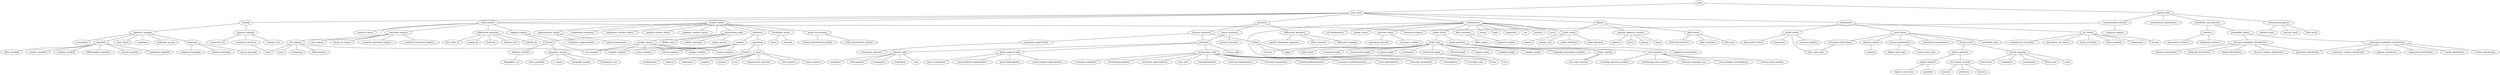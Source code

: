graph math_map {
    //node [shape=circle];
    //нулевой уровень
    math [label="math"];

    //первый уровень
    pure_math;
    applied_math;

    //второй уровень, чистая математика
    foundations;
    number_theory;
    algebra;
    combinatorics;
    geometry;
    topology;
    math_analysis;

    //второй уровень, прикладная математика
    probability_and_statistics;
    computational_sciences;
    mathematical_physics;
    mathematical_optimization;
    
    //третий уровень, основы
    proof_theory;
    model_theory;
    set_theory;

    //третий уровень, теория чисел 
    arithmetic;
    number_theory;

    //третий уровень, алгебра
    order_theory;
    general_algebraic_systems;
    field_theory; 

    //третий уровень, комбинаторика
    combinatorics;
    partition_theory;
    graph_theory;
    finite_geometry;
    order_theory;

    //третий уровень, геометрия
    сonvex_geometry;
    discrete_geometry;
    differential_geometry;

    //третий уровень,топология
    general_topology;
    algebraic_topology;

    //третий уровень, матан 
    real_analysis;
	complex_analysis;
	functional_analysis;
	differential_equations;


    //третий уровень, тервер и матстат
    probability_theory;
    statistics;

    //третий уровень, вычисления
    numerical_analysis;
    computer_algebra;

    //третий уровень, физика
    classical_mech;
    particle_mech;
    fluid_mech;


    //четвертый уровень, теория доказательств 
    structural_proof_theory;
    ordinal_analysis;
	reverse_mathematics;
	functional_interpretations;
	formal_proof;

    //четвертый уровень, теория модели
    universal_algebra;
    finite_model_theory;
	first_order_logic;
	categoricity;

    //четвертый уровень, теория множеств
    combinatorial_set_theory;
    descriptive_set_theory;
	fuzzy_set_theory;
	large_cardinals;
    determinacy;
    forcing;

    //четвертый уровень, арифметика
    numbers;
    operations;

    //четвертый уровень, теория чисел
    divisibility_theory;
    prime_factorization;
    approximation_theory;
    Diophantine_equations;
    number_classes;
    entertaining_math;

    //четвертый уровень, теория множеств
    order_definitions;
    order_functions;
    subsets;
    special_sets;

    //четвертый уровень, системы
    groups;
    rings;
    algebras;
    lattice;

    //четвертый уровень, теория полей
    field_type;
    field_characteristics;
    field_extensions;

    //четвертый уровень, комбинаторика 
    unions;
    pairs;
    sequences;
    trees;
    set;
    multiset;
    cycle;

    //четвертый уровень, разбиения
    generating_function;
    recurrence_relation;

    //четвертый уровень, графы
    graph_type;
    graph_problems;


    //четвертый уровень, конечная геометрия
    affine_planes;
    projective_planes;

    //четвертый уровень, геометрия
    general_convexity;
    polyhedra;

    //четвертый уровень, дискретная геометрия
    polyhedra;
    tilings;
    geometric_graph_theory:

    //четвертый уровень, дифференциальная геометрия
    riemannian_geometry;
    pseudo_riemannian_geometry;
    other_geometry;
    differential_topology;

    //четвертый уровень, общая топология
    continuous_functions;
    compact_sets;
    connected_sets;

    //четвертый уровень, алгебраическая топология
    homotopy_groups;
    homology;
    cohomology;
    manifolds;
    knot_theory;
    complexes;

    //четвертый уровень, р анализ
    real_numbers;
    limits;
    differentiation;
    series;
    integration;

    //четвертый уровень, к анализ
    complex_numbers;
    fractals;

    //четвертый уровень, функциональный анализ 
    soft_analysis;
    theory_of_images;
    quantum_functional_analysis;
    nonlinear_functional_analysis;


    //четвертый уровень, дифференциальные уравнения
    ordinary_de;
    first_order_de;
    partial_de;
    linear_de;
    nonlinear_de;


    //четвертый уровень, тервер
    discrete_probability_distributions;
    continuous_probability_distributions;

    //четвертый уровень, матстат
    descriptive_statistics;
    inferential_statistics;

    //пятый уровень, структурная теория
    first_order_logic;

    //пятый уровень, ординалы
    cardinal;

    //пятый уровень, реверс математика 
    second_order_logic;
    higher_order_logic;

    //пятый уровень, формальные доказательств
    formal_language;
    formal_grammar;

    //пятый уровень, числа (и классы чисел)
    natural_numbers;
    integer_numbers;
    rational_numbers;
    real_numbers;
    complex_numbers;
    prime_numbers;

    //пятый уровень, операции
    unary;
    binary;

    //пятый уровень, делимость 
    factor;
    multiple;

    //пятый уровень, факторизация
    Fermat_factorization_method;
    Euler_factorization_method;

    //пятый уровень, теория апроксимации
    optimal_polynomials;
    Chebyshev_approximation;

    //пятый уровень, занимательная математика
    magic_squares;
    fractals;
    Rubik_cubes;
    cellular_automata;

    //пятый уровень, графы 
    undirected_graph -- tree;
    directed_graph;
    regular_graph;
    weighted_graph;
    complete_graph;
    finite_graph;
    connected_graph;
    disconnected_graph;
    planar_graph;
    vertices;
    edges;
    multigraph;

    //пятый уровень, проблемы графов
    graphical_enumeration;
    subgraph_isomorphism_problem;
    graph_coloring -- four_color_theorem;
    route_problems;


    //пятый уровень, многоугольники
    platonic_solid;
    kepler_poinsot_solid;
    archimedean_solid;
    catalan_solid;

    //шестой уровень, платонические фигуры
    tetrahedron;
    cube;	
    octahedron;	
    dodecahedron;	
    icosahedron;

    //шестой уровень, кеплер 
    great_dodecahedron;
    small_stellated_dodecahedron;
    great_icosahedron;
    great_stellated_dodecahedron;

    //шестой уровень, арихмед
    truncated_tetrahedron;
    cuboctahedron;
    truncated_cube;
    truncated_octahedron;
    rhombicuboctahedron;
    truncated_cuboctahedron;
    snub_cube;
    icosidodecahedron;
    truncated_dodecahedron;
    truncated_icosahedron;
    rhombicosidodecahedron;
    truncated_icosidodecahedron;
    snub_dodecahedron;

    //пятый уровень, плитка
    edges;
    vertices;
    
    //пятый уровень, функции
    limits;

    //пятый уровень, типы гомологий
    simplicial_homology;
    singular_homology;
    group_homology;

    //пятый уровень, манифолды
    affine_manifold;
    analytic_manifold;
    complex_manifold;
    differentiable_manifolds;
    smooth_manifold;
    topological_manifold;

    //шестой уровень, проблемы роутинга
    Hamiltonian_path_problem;
    minimum_spanning_tree;
    seven_bridges_of_Königsberg;
    shortest_path_problem;
    traveling_salesman_problem;

    //пятый уровень, фракталы
    geometric_fractals;
    algebraic_fractals;

    //пятый уровень, дискретные распределения
    discrete_uniform_distribution;
    binomial_distribution;
    Bernoulli_distribution;
    Poisson_distribution;
    geometric_distribution;

    //пятый уровень, непрерывные распределения
    normal_distribution;
    continuous_uniform_distribution;
    gamma_distribution;
    exponential_distribution;
    Cauchy_distribution;
    geometric_distribution;

    //шестой уровень, гео фракталы
    Koch_snowflake;
    T_square;
    Sierpinski_triangle;
    Pythagoras_tree;

    //шестой уровень, алгебра фракталы
    Mandelbrot_set;

    //шестой уровень, унарные операции
    unary_positive;
    unary_negative;
    negation;
    factorial;
    root;
    trigonometric_functions;

    //шестой уровень, бинарные операции
    addition;
    substrution;
    multiplication;

    //шестой уровень, формальные языки
    union;
    intersection;
    complement;
    concatenation;
    Kleene_star;

    //шестой уровень, предикаты
    logical_symbols;
    non_logical_symbols;

    //седьмой уровень, логические предикаты
    quantifier;
    logical_connectives;

    //седьмой уровень, нелогические предикаты
    predicates;
    functions;
    constants;

    //построение графа
    math --  pure_math;
    math -- applied_math;

    pure_math -- foundations;
    pure_math -- number_theory;
    pure_math -- algebra;
    pure_math -- combinatorics;
    pure_math -- geometry;
    pure_math -- topology;
    pure_math -- math_analysis;


    applied_math -- probability_and_statistics;
    applied_math -- computational_sciences;
    applied_math -- mathematical_physics;
    applied_math -- mathematical_optimization;

    foundations -- proof_theory;
    foundations -- model_theory;
    foundations -- set_theory;

    number_theory -- arithmetic;
    number_theory -- elementary_number_theory;
    number_theory -- analytic_number_theory;
    number_theory -- algebraic_number_theory;

    algebra -- order_theory;
    algebra -- general_algebraic_systems;
    algebra -- field_theory;

    combinatorics -- all_combinatorics;
    combinatorics -- partition_theory;
    combinatorics -- graph_theory;
    combinatorics -- design_theory;
    combinatorics -- finite_geometry;
    combinatorics -- order_theory;

    geometry -- сonvex_geometry;
    geometry -- discrete_geometry;
    geometry -- differential_geometry;

    topology -- general_topology;
    topology -- algebraic_topology;

    math_analysis -- real_analysis;
	math_analysis -- complex_analysis;
	math_analysis -- functional_analysis;
	math_analysis -- differential_equations;
	math_analysis -- measure_theory;
	math_analysis -- numerical_analysis;
    

    probability_and_statistics -- probability_theory;
    probability_and_statistics -- statistics;

    computational_sciences -- numerical_analysis;
    computational_sciences -- computer_algebra;

    mathematical_physics -- classical_mech;
    mathematical_physics -- particle_mech;
    mathematical_physics -- fluid_mech;

    proof_theory -- structural_proof_theory;
    proof_theory -- ordinal_analysis;
	proof_theory -- provability_logic;
	proof_theory -- reverse_mathematics;
	proof_theory -- functional_interpretations;
	proof_theory -- formal_proof;

    model_theory -- universal_algebra;
    model_theory -- finite_model_theory;
	model_theory -- first_order_logic;
	model_theory -- categoricity;

    set_theory -- combinatorial_set_theory;
    set_theory -- descriptive_set_theory;
	set_theory -- fuzzy_set_theory;
	set_theory -- large_cardinals;
    set_theory -- determinacy;
    set_theory -- forcing;

    arithmetic -- numbers;
    arithmetic -- operations;

    number_theory -- divisibility_theory;
    number_theory -- prime_factorization;
    number_theory -- approximation_theory;
    number_theory -- Diophantine_equations;
    number_theory -- number_classes;
    number_theory -- entertaining_math;

    order_theory -- order_definitions;
    order_theory -- order_functions;
    order_theory -- subsets;
    order_theory -- special_sets;

    general_algebraic_systems -- groups;
    general_algebraic_systems -- rings;
    general_algebraic_systems -- algebras;
    general_algebraic_systems -- lattice;

    field_theory -- field_type;
    field_theory -- field_characteristics;
    field_theory -- field_extensions;

    combinatorics -- unions;
    combinatorics -- pairs;
    combinatorics -- sequences;
    combinatorics -- trees;
    combinatorics -- set;
    combinatorics -- multiset;
    combinatorics -- cycle;

    partition_theory -- generating_function;
    partition_theory -- recurrence_relation;

    graph_theory -- graph_type;
    graph_theory -- graph_problems;

    finite_geometry -- affine_planes;
    finite_geometry -- projective_planes;

    сonvex_geometry -- general_convexity;
    сonvex_geometry -- polyhedra;

    discrete_geometry -- polyhedra;
    discrete_geometry -- tilings;
    discrete_geometry -- geometric_graph_theory:

    differential_geometry -- riemannian_geometry;
    differential_geometry -- pseudo_riemannian_geometry;
    differential_geometry -- other_geometry;
    differential_geometry -- differential_topology;

    general_topology -- continuous_functions;
    general_topology -- compact_sets;
    general_topology -- connected_sets;

    algebraic_topology -- homotopy_groups;
    algebraic_topology -- homology;
    algebraic_topology -- cohomology;
    algebraic_topology -- manifolds;
    algebraic_topology -- knot_theory;
    algebraic_topology -- complexes;

    real_analysis -- real_numbers;
    real_analysis -- limits;
    real_analysis -- differentiation;
    real_analysis -- series;
    real_analysis -- integration;

    complex_analysis -- complex_numbers;
    complex_analysis -- fractals;

    functional_analysis -- soft_analysis;
    functional_analysis -- theory_of_images;
    functional_analysis -- quantum_functional_analysis;
    functional_analysis -- nonlinear_functional_analysis;

    differential_equations -- ordinary_de;
    differential_equations -- first_order_de;
    differential_equations -- partial_de;
    differential_equations -- linear_de;
    differential_equations -- nonlinear_de;

    probability_theory -- discrete_probability_distributions;
    probability_theory -- continuous_probability_distributions;

    statistics -- descriptive_statistics;
    statistics -- inferential_statistics;

    structural_proof_theory -- first_order_logic;

    ordinal_analysis -- cardinal;

    reverse_mathematics -- second_order_logic;
    reverse_mathematics -- higher_order_logic;

    formal_proof -- formal_language;
    formal_proof -- formal_grammar;

    number_classes -- natural_numbers;
    number_classes -- integer_numbers;
    number_classes -- rational_numbers;
    number_classes -- real_numbers;
    number_classes -- complex_numbers;
    number_classes -- prime_numbers;

    numbers -- natural_numbers;
    numbers -- integer_numbers;
    numbers -- rational_numbers;
    numbers -- real_numbers;
    numbers -- complex_numbers;
    numbers -- prime_numbers;

    operations -- unary;
    operations -- binary;

    divisibility_theory -- factor;
    divisibility_theory -- multiple;

    prime_factorization -- Fermat_factorization_method;
    prime_factorization -- Euler_factorization_method;

    approximation_theory -- optimal_polynomials;
    approximation_theory -- Chebyshev_approximation;

    entertaining_math -- magic_squares;
    entertaining_math -- fractals;
    entertaining_math -- Rubik_cubes;
    entertaining_math -- cellular_automata;

    graph_type --  undirected_graph -- trees;
    graph_type --  directed_graph;
    graph_type -- regular_graph;
    graph_type -- weighted_graph;
    graph_type -- complete_graph;
    graph_type -- finite_graph;
    graph_type -- connected_graph;
    graph_type -- disconnected_graph;
    graph_type -- planar_graph;
    graph_type -- vertices;
    graph_type -- edges;
    graph_type -- multigraph;

    graph_problems -- graphical_enumeration;
    graph_problems -- subgraph_isomorphism_problem;
    graph_problems -- graph_coloring -- four_color_theorem;
    graph_problems -- route_problems;


    polyhedra -- platonic_solid;
    polyhedra -- kepler_poinsot_solid;
    polyhedra -- archimedean_solid;
    polyhedra -- catalan_solid;

    platonic_solid -- tetrahedron;
    platonic_solid -- cube;	
    platonic_solid -- octahedron;	
    platonic_solid -- dodecahedron;	
    platonic_solid -- icosahedron;

    kepler_poinsot_solid -- great_dodecahedron;
    kepler_poinsot_solid -- small_stellated_dodecahedron;
    kepler_poinsot_solid -- great_icosahedron;
    kepler_poinsot_solid -- great_stellated_dodecahedron;

    archimedean_solid -- truncated_tetrahedron;
    archimedean_solid -- cuboctahedron;
    archimedean_solid -- truncated_cube;
    archimedean_solid -- truncated_octahedron;
    archimedean_solid -- rhombicuboctahedron;
    archimedean_solid -- truncated_cuboctahedron;
    archimedean_solid -- snub_cube;
    archimedean_solid -- icosidodecahedron;
    archimedean_solid -- truncated_dodecahedron;
    archimedean_solid -- truncated_icosahedron;
    archimedean_solid -- rhombicosidodecahedron;
    archimedean_solid -- truncated_icosidodecahedron;
    archimedean_solid -- snub_dodecahedron;

    tilings -- edges;
    tilings -- vertices;
    
    continuous_functions -- limits;

    homology -- simplicial_homology;
    homology -- singular_homology;
    homology -- group_homology;

    manifolds -- affine_manifold;
    manifolds -- analytic_manifold;
    manifolds -- complex_manifold;
    manifolds -- differentiable_manifolds;
    manifolds -- smooth_manifold;
    manifolds -- topological_manifold;

    route_problems -- Hamiltonian_path_problem;
    route_problems -- minimum_spanning_tree;
    route_problems -- seven_bridges_of_Königsberg;
    route_problems -- shortest_path_problem;
    route_problems -- traveling_salesman_problem;

    fractals -- geometric_fractals;
    fractals -- algebraic_fractals;

    discrete_probability_distributions -- discrete_uniform_distribution;
    discrete_probability_distributions -- binomial_distribution;
    discrete_probability_distributions -- Bernoulli_distribution;
    discrete_probability_distributions -- Poisson_distribution;
    discrete_probability_distributions -- geometric_distribution;

    continuous_probability_distributions -- normal_distribution;
    continuous_probability_distributions -- continuous_uniform_distribution;
    continuous_probability_distributions -- gamma_distribution;
    continuous_probability_distributions -- exponential_distribution;
    continuous_probability_distributions -- Cauchy_distribution;
    continuous_probability_distributions -- geometric_distribution;

    geometric_fractals -- Koch_snowflake;
    geometric_fractals -- T_square;
    geometric_fractals -- Sierpinski_triangle;
    geometric_fractals -- Pythagoras_tree;

    algebraic_fractals -- Mandelbrot_set;

    unary -- unary_positive;
    unary -- unary_negative;
    unary -- negation;
    unary -- factorial;
    unary -- root;
    unary -- trigonometric_functions;

    binary -- addition;
    binary -- substrution;
    binary -- multiplication;

    formal_language -- union;
    formal_language -- intersection;
    formal_language -- complement;
    formal_language -- concatenation;
    formal_language -- Kleene_star;

    formal_grammar -- logical_symbols;
    formal_grammar -- non_logical_symbols;

    logical_symbols -- quantifier;
    logical_symbols -- logical_connectives;

    non_logical_symbols -- predicates;
    non_logical_symbols -- functions;
    non_logical_symbols -- constants;
}